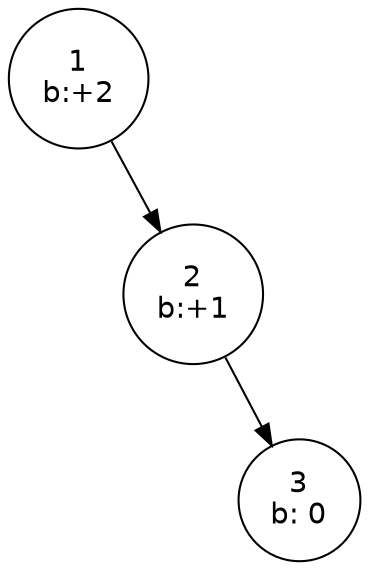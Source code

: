 digraph G {
	graph [fontname = "Helvetica"];
	node [fontname = "Helvetica",shape=circle];
	edge [fontname = "Helvetica"];

	3 [label="3\nb: 0",width=0.8];
	2 [label="2\nb:+1",width=0.8];
	1 [label="1\nb:+2",width=0.8];

	l1 [label="", width=0.1, style=invis];
	1 -> l1 [style=invis];
	m1 [label="", width=0.1, style=invis];
	1 -> m1 [style=invis];
	1 -> 2;
	{rank=same l1 -> m1 -> 2 [style=invis]};

	l2 [label="", width=0.1, style=invis];
	2 -> l2 [style=invis];
	m2 [label="", width=0.1, style=invis];
	2 -> m2 [style=invis];
	2 -> 3;
	{rank=same l2 -> m2 -> 3 [style=invis]};
}
